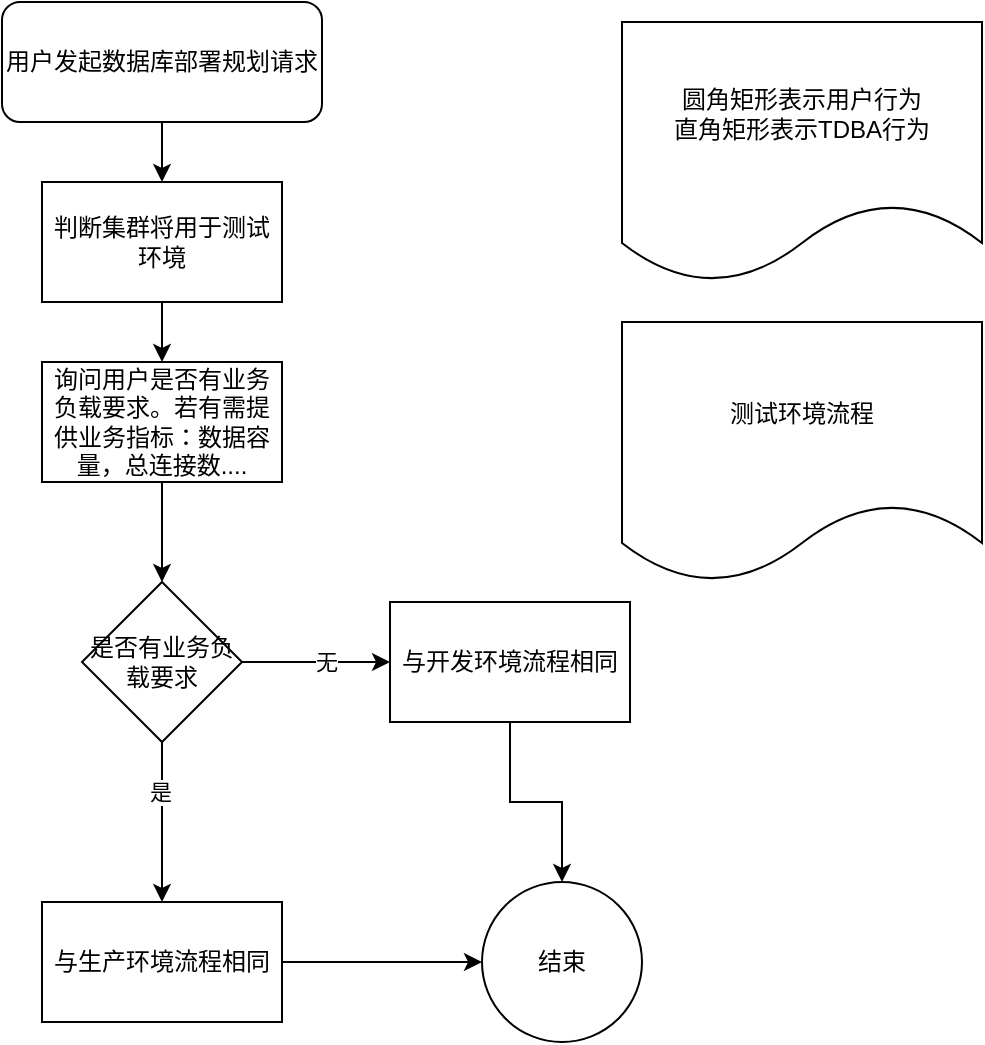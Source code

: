 <mxfile version="24.6.2" type="github">
  <diagram id="C5RBs43oDa-KdzZeNtuy" name="Page-1">
    <mxGraphModel dx="1674" dy="738" grid="1" gridSize="10" guides="1" tooltips="1" connect="1" arrows="1" fold="1" page="1" pageScale="1" pageWidth="827" pageHeight="1169" math="0" shadow="0">
      <root>
        <mxCell id="WIyWlLk6GJQsqaUBKTNV-0" />
        <mxCell id="WIyWlLk6GJQsqaUBKTNV-1" parent="WIyWlLk6GJQsqaUBKTNV-0" />
        <mxCell id="ZG3sY6NKLNy8PnIxwrU4-0" value="" style="edgeStyle=orthogonalEdgeStyle;rounded=0;orthogonalLoop=1;jettySize=auto;html=1;" edge="1" parent="WIyWlLk6GJQsqaUBKTNV-1" source="ZG3sY6NKLNy8PnIxwrU4-1" target="ZG3sY6NKLNy8PnIxwrU4-2">
          <mxGeometry relative="1" as="geometry" />
        </mxCell>
        <mxCell id="ZG3sY6NKLNy8PnIxwrU4-1" value="用户发起数据库部署规划请求" style="rounded=1;whiteSpace=wrap;html=1;" vertex="1" parent="WIyWlLk6GJQsqaUBKTNV-1">
          <mxGeometry x="100" y="20" width="160" height="60" as="geometry" />
        </mxCell>
        <mxCell id="ZG3sY6NKLNy8PnIxwrU4-6" value="" style="edgeStyle=orthogonalEdgeStyle;rounded=0;orthogonalLoop=1;jettySize=auto;html=1;" edge="1" parent="WIyWlLk6GJQsqaUBKTNV-1" source="ZG3sY6NKLNy8PnIxwrU4-2" target="ZG3sY6NKLNy8PnIxwrU4-5">
          <mxGeometry relative="1" as="geometry" />
        </mxCell>
        <mxCell id="ZG3sY6NKLNy8PnIxwrU4-2" value="判断集群将用于测试环境" style="rounded=0;whiteSpace=wrap;html=1;" vertex="1" parent="WIyWlLk6GJQsqaUBKTNV-1">
          <mxGeometry x="120" y="110" width="120" height="60" as="geometry" />
        </mxCell>
        <mxCell id="ZG3sY6NKLNy8PnIxwrU4-8" value="" style="edgeStyle=orthogonalEdgeStyle;rounded=0;orthogonalLoop=1;jettySize=auto;html=1;" edge="1" parent="WIyWlLk6GJQsqaUBKTNV-1" source="ZG3sY6NKLNy8PnIxwrU4-5" target="ZG3sY6NKLNy8PnIxwrU4-7">
          <mxGeometry relative="1" as="geometry" />
        </mxCell>
        <mxCell id="ZG3sY6NKLNy8PnIxwrU4-5" value="询问用户是否有业务负载要求。若有需提供业务指标：数据容量，总连接数...." style="whiteSpace=wrap;html=1;rounded=0;" vertex="1" parent="WIyWlLk6GJQsqaUBKTNV-1">
          <mxGeometry x="120" y="200" width="120" height="60" as="geometry" />
        </mxCell>
        <mxCell id="ZG3sY6NKLNy8PnIxwrU4-100" style="edgeStyle=orthogonalEdgeStyle;rounded=0;orthogonalLoop=1;jettySize=auto;html=1;exitX=0.5;exitY=1;exitDx=0;exitDy=0;" edge="1" parent="WIyWlLk6GJQsqaUBKTNV-1" source="ZG3sY6NKLNy8PnIxwrU4-7">
          <mxGeometry relative="1" as="geometry">
            <mxPoint x="180" y="470" as="targetPoint" />
          </mxGeometry>
        </mxCell>
        <mxCell id="ZG3sY6NKLNy8PnIxwrU4-101" value="是" style="edgeLabel;html=1;align=center;verticalAlign=middle;resizable=0;points=[];" vertex="1" connectable="0" parent="ZG3sY6NKLNy8PnIxwrU4-100">
          <mxGeometry x="-0.386" y="-1" relative="1" as="geometry">
            <mxPoint as="offset" />
          </mxGeometry>
        </mxCell>
        <mxCell id="ZG3sY6NKLNy8PnIxwrU4-104" value="" style="edgeStyle=orthogonalEdgeStyle;rounded=0;orthogonalLoop=1;jettySize=auto;html=1;" edge="1" parent="WIyWlLk6GJQsqaUBKTNV-1" source="ZG3sY6NKLNy8PnIxwrU4-7" target="ZG3sY6NKLNy8PnIxwrU4-103">
          <mxGeometry relative="1" as="geometry" />
        </mxCell>
        <mxCell id="ZG3sY6NKLNy8PnIxwrU4-105" value="无" style="edgeLabel;html=1;align=center;verticalAlign=middle;resizable=0;points=[];" vertex="1" connectable="0" parent="ZG3sY6NKLNy8PnIxwrU4-104">
          <mxGeometry x="0.133" relative="1" as="geometry">
            <mxPoint as="offset" />
          </mxGeometry>
        </mxCell>
        <mxCell id="ZG3sY6NKLNy8PnIxwrU4-7" value="是否有业务负载要求" style="rhombus;whiteSpace=wrap;html=1;rounded=0;" vertex="1" parent="WIyWlLk6GJQsqaUBKTNV-1">
          <mxGeometry x="140" y="310" width="80" height="80" as="geometry" />
        </mxCell>
        <mxCell id="ZG3sY6NKLNy8PnIxwrU4-107" value="" style="edgeStyle=orthogonalEdgeStyle;rounded=0;orthogonalLoop=1;jettySize=auto;html=1;" edge="1" parent="WIyWlLk6GJQsqaUBKTNV-1" source="ZG3sY6NKLNy8PnIxwrU4-102" target="ZG3sY6NKLNy8PnIxwrU4-106">
          <mxGeometry relative="1" as="geometry" />
        </mxCell>
        <mxCell id="ZG3sY6NKLNy8PnIxwrU4-102" value="与生产环境流程相同" style="whiteSpace=wrap;html=1;rounded=0;" vertex="1" parent="WIyWlLk6GJQsqaUBKTNV-1">
          <mxGeometry x="120" y="470" width="120" height="60" as="geometry" />
        </mxCell>
        <mxCell id="ZG3sY6NKLNy8PnIxwrU4-108" style="edgeStyle=orthogonalEdgeStyle;rounded=0;orthogonalLoop=1;jettySize=auto;html=1;entryX=0.5;entryY=0;entryDx=0;entryDy=0;" edge="1" parent="WIyWlLk6GJQsqaUBKTNV-1" source="ZG3sY6NKLNy8PnIxwrU4-103" target="ZG3sY6NKLNy8PnIxwrU4-106">
          <mxGeometry relative="1" as="geometry" />
        </mxCell>
        <mxCell id="ZG3sY6NKLNy8PnIxwrU4-103" value="与开发环境流程相同" style="whiteSpace=wrap;html=1;rounded=0;" vertex="1" parent="WIyWlLk6GJQsqaUBKTNV-1">
          <mxGeometry x="294" y="320" width="120" height="60" as="geometry" />
        </mxCell>
        <mxCell id="ZG3sY6NKLNy8PnIxwrU4-106" value="结束" style="ellipse;whiteSpace=wrap;html=1;rounded=0;" vertex="1" parent="WIyWlLk6GJQsqaUBKTNV-1">
          <mxGeometry x="340" y="460" width="80" height="80" as="geometry" />
        </mxCell>
        <mxCell id="ZG3sY6NKLNy8PnIxwrU4-109" value="&lt;span style=&quot;text-wrap: nowrap;&quot;&gt;圆角矩形表示用户行为&lt;/span&gt;&lt;div style=&quot;text-wrap: nowrap;&quot;&gt;直角矩形表示TDBA行为&lt;/div&gt;" style="shape=document;whiteSpace=wrap;html=1;boundedLbl=1;" vertex="1" parent="WIyWlLk6GJQsqaUBKTNV-1">
          <mxGeometry x="410" y="30" width="180" height="130" as="geometry" />
        </mxCell>
        <mxCell id="ZG3sY6NKLNy8PnIxwrU4-110" value="&lt;span style=&quot;text-wrap: nowrap;&quot;&gt;测试环境流程&lt;/span&gt;" style="shape=document;whiteSpace=wrap;html=1;boundedLbl=1;" vertex="1" parent="WIyWlLk6GJQsqaUBKTNV-1">
          <mxGeometry x="410" y="180" width="180" height="130" as="geometry" />
        </mxCell>
      </root>
    </mxGraphModel>
  </diagram>
</mxfile>

